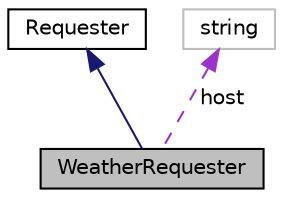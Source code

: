 digraph "WeatherRequester"
{
 // LATEX_PDF_SIZE
  edge [fontname="Helvetica",fontsize="10",labelfontname="Helvetica",labelfontsize="10"];
  node [fontname="Helvetica",fontsize="10",shape=record];
  Node1 [label="WeatherRequester",height=0.2,width=0.4,color="black", fillcolor="grey75", style="filled", fontcolor="black",tooltip=" "];
  Node2 -> Node1 [dir="back",color="midnightblue",fontsize="10",style="solid"];
  Node2 [label="Requester",height=0.2,width=0.4,color="black", fillcolor="white", style="filled",URL="$classRequester.html",tooltip=" "];
  Node3 -> Node1 [dir="back",color="darkorchid3",fontsize="10",style="dashed",label=" host" ];
  Node3 [label="string",height=0.2,width=0.4,color="grey75", fillcolor="white", style="filled",tooltip=" "];
}
